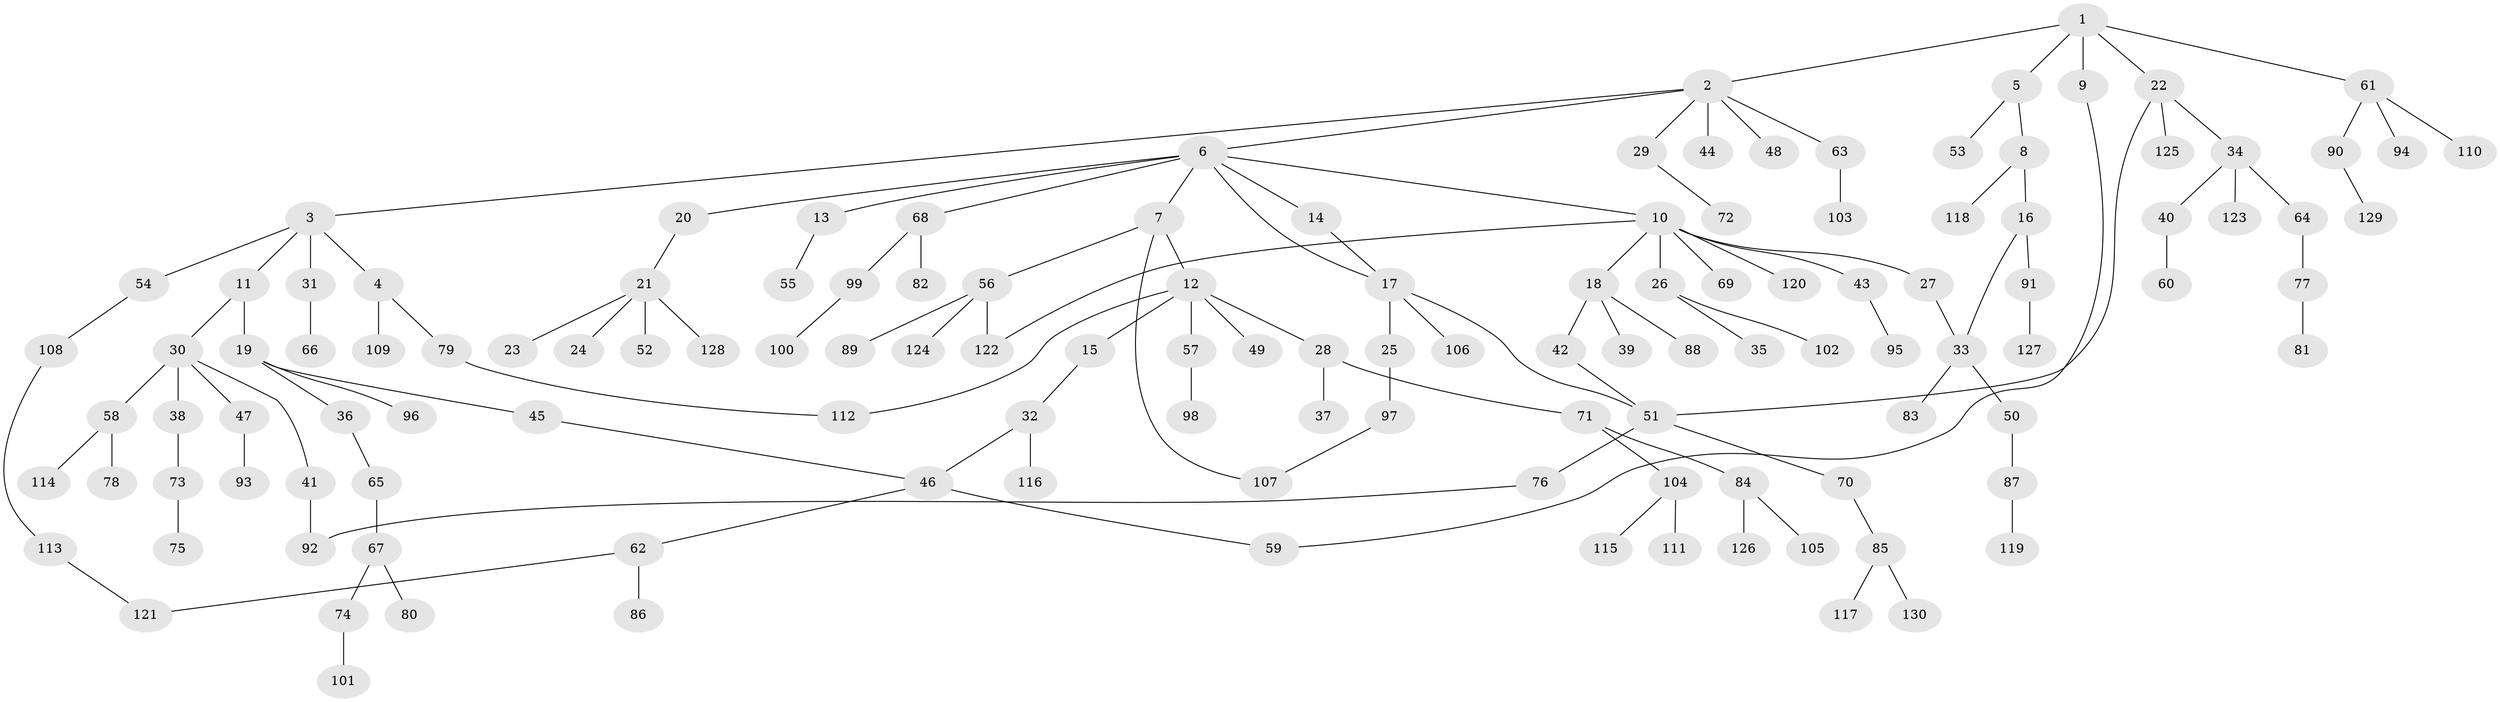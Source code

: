 // coarse degree distribution, {8: 0.010869565217391304, 4: 0.043478260869565216, 5: 0.06521739130434782, 2: 0.41304347826086957, 3: 0.10869565217391304, 1: 0.33695652173913043, 6: 0.010869565217391304, 7: 0.010869565217391304}
// Generated by graph-tools (version 1.1) at 2025/36/03/04/25 23:36:07]
// undirected, 130 vertices, 140 edges
graph export_dot {
  node [color=gray90,style=filled];
  1;
  2;
  3;
  4;
  5;
  6;
  7;
  8;
  9;
  10;
  11;
  12;
  13;
  14;
  15;
  16;
  17;
  18;
  19;
  20;
  21;
  22;
  23;
  24;
  25;
  26;
  27;
  28;
  29;
  30;
  31;
  32;
  33;
  34;
  35;
  36;
  37;
  38;
  39;
  40;
  41;
  42;
  43;
  44;
  45;
  46;
  47;
  48;
  49;
  50;
  51;
  52;
  53;
  54;
  55;
  56;
  57;
  58;
  59;
  60;
  61;
  62;
  63;
  64;
  65;
  66;
  67;
  68;
  69;
  70;
  71;
  72;
  73;
  74;
  75;
  76;
  77;
  78;
  79;
  80;
  81;
  82;
  83;
  84;
  85;
  86;
  87;
  88;
  89;
  90;
  91;
  92;
  93;
  94;
  95;
  96;
  97;
  98;
  99;
  100;
  101;
  102;
  103;
  104;
  105;
  106;
  107;
  108;
  109;
  110;
  111;
  112;
  113;
  114;
  115;
  116;
  117;
  118;
  119;
  120;
  121;
  122;
  123;
  124;
  125;
  126;
  127;
  128;
  129;
  130;
  1 -- 2;
  1 -- 5;
  1 -- 9;
  1 -- 22;
  1 -- 61;
  2 -- 3;
  2 -- 6;
  2 -- 29;
  2 -- 44;
  2 -- 48;
  2 -- 63;
  3 -- 4;
  3 -- 11;
  3 -- 31;
  3 -- 54;
  4 -- 79;
  4 -- 109;
  5 -- 8;
  5 -- 53;
  6 -- 7;
  6 -- 10;
  6 -- 13;
  6 -- 14;
  6 -- 20;
  6 -- 68;
  6 -- 17;
  7 -- 12;
  7 -- 56;
  7 -- 107;
  8 -- 16;
  8 -- 118;
  9 -- 59;
  10 -- 18;
  10 -- 26;
  10 -- 27;
  10 -- 43;
  10 -- 69;
  10 -- 120;
  10 -- 122;
  11 -- 19;
  11 -- 30;
  12 -- 15;
  12 -- 28;
  12 -- 49;
  12 -- 57;
  12 -- 112;
  13 -- 55;
  14 -- 17;
  15 -- 32;
  16 -- 91;
  16 -- 33;
  17 -- 25;
  17 -- 106;
  17 -- 51;
  18 -- 39;
  18 -- 42;
  18 -- 88;
  19 -- 36;
  19 -- 45;
  19 -- 96;
  20 -- 21;
  21 -- 23;
  21 -- 24;
  21 -- 52;
  21 -- 128;
  22 -- 34;
  22 -- 51;
  22 -- 125;
  25 -- 97;
  26 -- 35;
  26 -- 102;
  27 -- 33;
  28 -- 37;
  28 -- 71;
  29 -- 72;
  30 -- 38;
  30 -- 41;
  30 -- 47;
  30 -- 58;
  31 -- 66;
  32 -- 46;
  32 -- 116;
  33 -- 50;
  33 -- 83;
  34 -- 40;
  34 -- 64;
  34 -- 123;
  36 -- 65;
  38 -- 73;
  40 -- 60;
  41 -- 92;
  42 -- 51;
  43 -- 95;
  45 -- 46;
  46 -- 62;
  46 -- 59;
  47 -- 93;
  50 -- 87;
  51 -- 70;
  51 -- 76;
  54 -- 108;
  56 -- 89;
  56 -- 122;
  56 -- 124;
  57 -- 98;
  58 -- 78;
  58 -- 114;
  61 -- 90;
  61 -- 94;
  61 -- 110;
  62 -- 86;
  62 -- 121;
  63 -- 103;
  64 -- 77;
  65 -- 67;
  67 -- 74;
  67 -- 80;
  68 -- 82;
  68 -- 99;
  70 -- 85;
  71 -- 84;
  71 -- 104;
  73 -- 75;
  74 -- 101;
  76 -- 92;
  77 -- 81;
  79 -- 112;
  84 -- 105;
  84 -- 126;
  85 -- 117;
  85 -- 130;
  87 -- 119;
  90 -- 129;
  91 -- 127;
  97 -- 107;
  99 -- 100;
  104 -- 111;
  104 -- 115;
  108 -- 113;
  113 -- 121;
}
